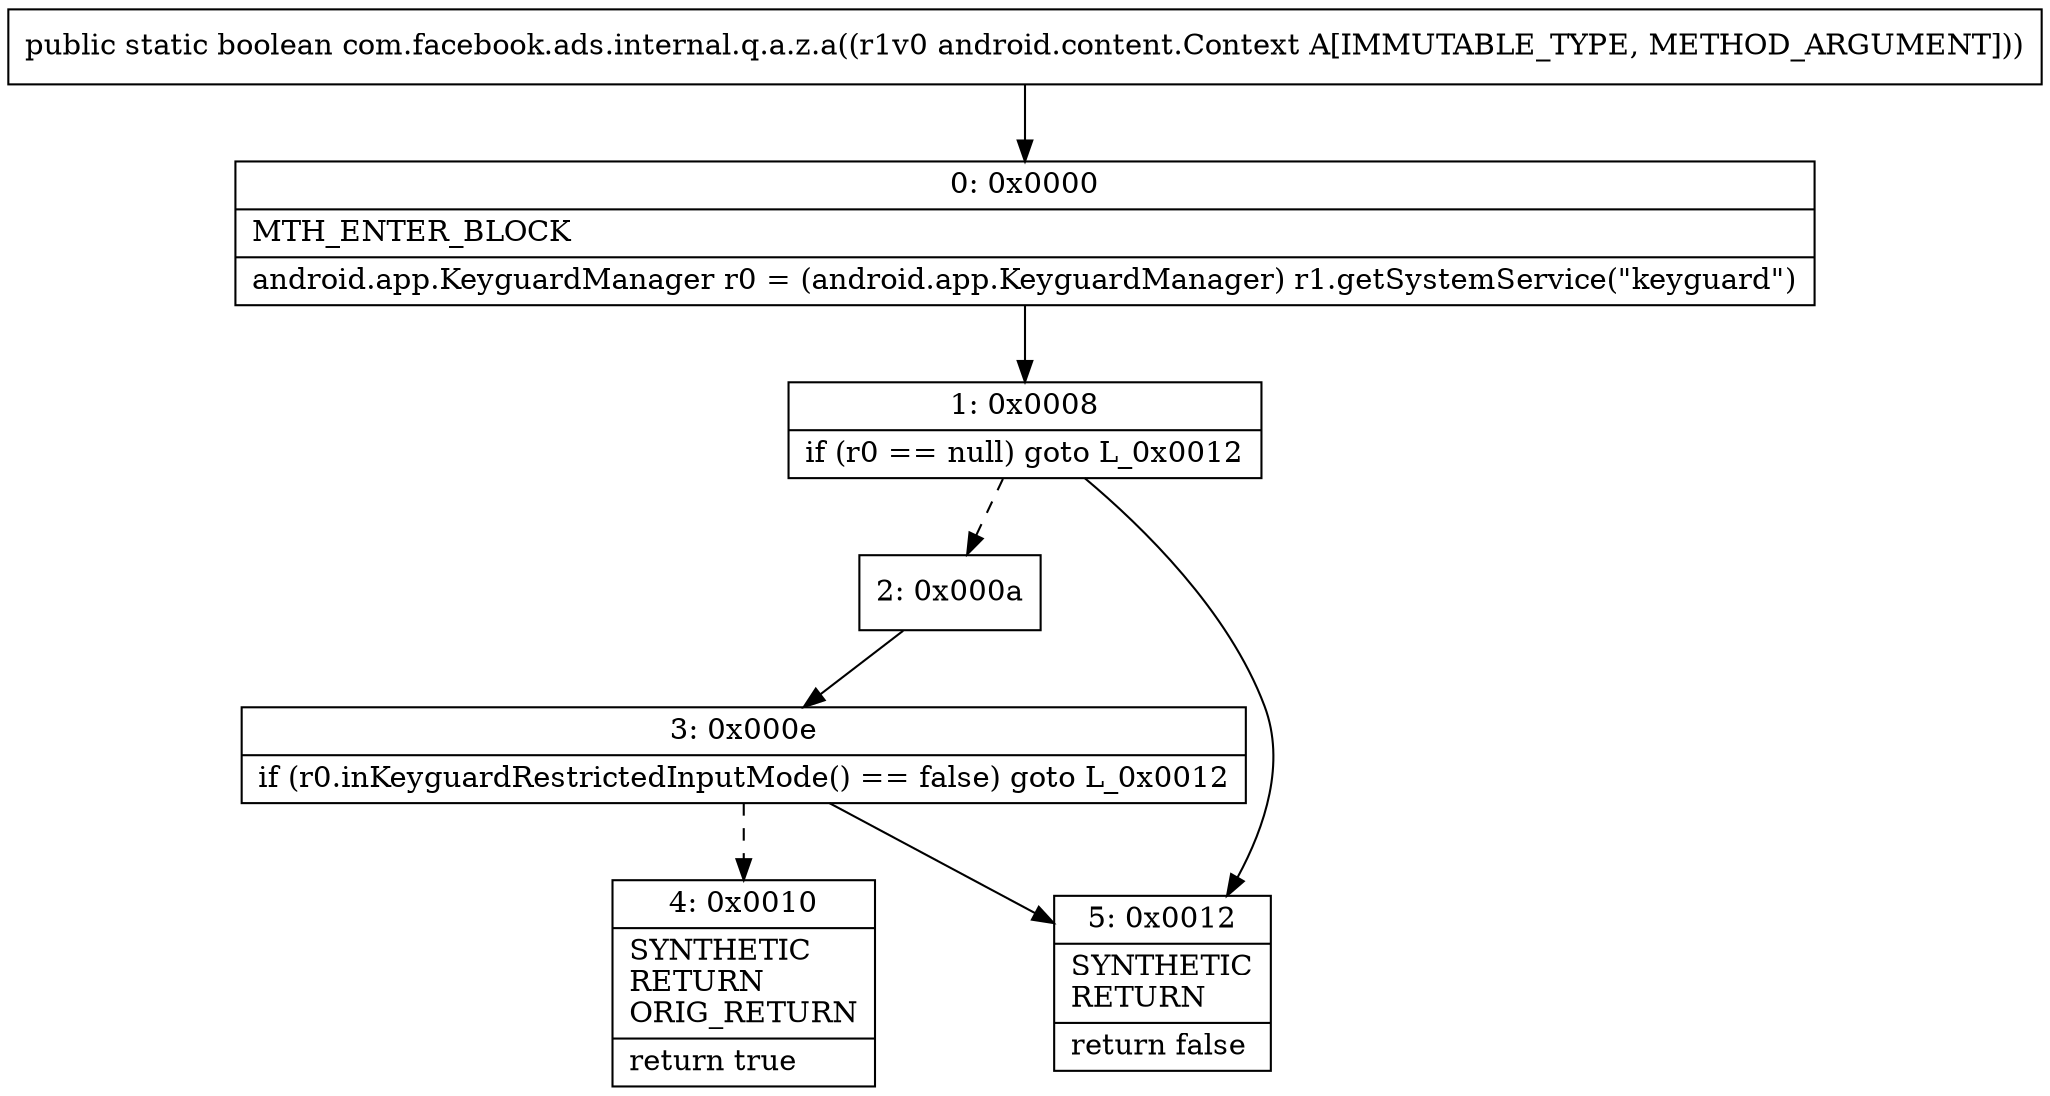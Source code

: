 digraph "CFG forcom.facebook.ads.internal.q.a.z.a(Landroid\/content\/Context;)Z" {
Node_0 [shape=record,label="{0\:\ 0x0000|MTH_ENTER_BLOCK\l|android.app.KeyguardManager r0 = (android.app.KeyguardManager) r1.getSystemService(\"keyguard\")\l}"];
Node_1 [shape=record,label="{1\:\ 0x0008|if (r0 == null) goto L_0x0012\l}"];
Node_2 [shape=record,label="{2\:\ 0x000a}"];
Node_3 [shape=record,label="{3\:\ 0x000e|if (r0.inKeyguardRestrictedInputMode() == false) goto L_0x0012\l}"];
Node_4 [shape=record,label="{4\:\ 0x0010|SYNTHETIC\lRETURN\lORIG_RETURN\l|return true\l}"];
Node_5 [shape=record,label="{5\:\ 0x0012|SYNTHETIC\lRETURN\l|return false\l}"];
MethodNode[shape=record,label="{public static boolean com.facebook.ads.internal.q.a.z.a((r1v0 android.content.Context A[IMMUTABLE_TYPE, METHOD_ARGUMENT])) }"];
MethodNode -> Node_0;
Node_0 -> Node_1;
Node_1 -> Node_2[style=dashed];
Node_1 -> Node_5;
Node_2 -> Node_3;
Node_3 -> Node_4[style=dashed];
Node_3 -> Node_5;
}

